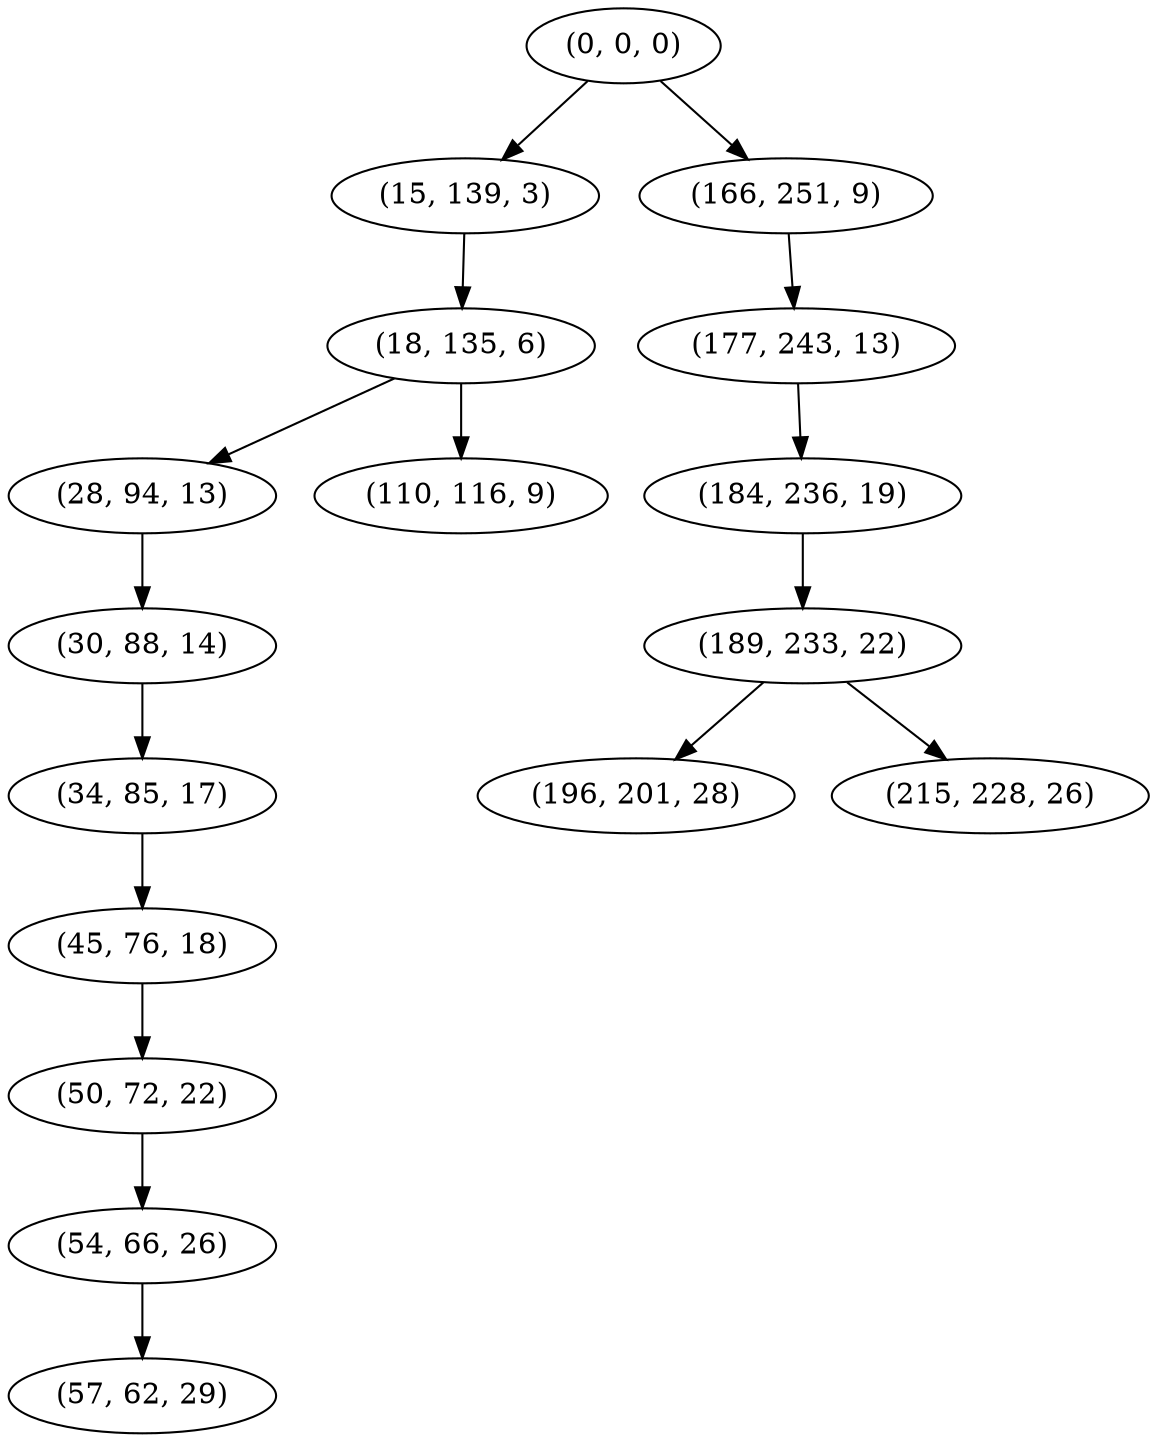 digraph tree {
    "(0, 0, 0)";
    "(15, 139, 3)";
    "(18, 135, 6)";
    "(28, 94, 13)";
    "(30, 88, 14)";
    "(34, 85, 17)";
    "(45, 76, 18)";
    "(50, 72, 22)";
    "(54, 66, 26)";
    "(57, 62, 29)";
    "(110, 116, 9)";
    "(166, 251, 9)";
    "(177, 243, 13)";
    "(184, 236, 19)";
    "(189, 233, 22)";
    "(196, 201, 28)";
    "(215, 228, 26)";
    "(0, 0, 0)" -> "(15, 139, 3)";
    "(0, 0, 0)" -> "(166, 251, 9)";
    "(15, 139, 3)" -> "(18, 135, 6)";
    "(18, 135, 6)" -> "(28, 94, 13)";
    "(18, 135, 6)" -> "(110, 116, 9)";
    "(28, 94, 13)" -> "(30, 88, 14)";
    "(30, 88, 14)" -> "(34, 85, 17)";
    "(34, 85, 17)" -> "(45, 76, 18)";
    "(45, 76, 18)" -> "(50, 72, 22)";
    "(50, 72, 22)" -> "(54, 66, 26)";
    "(54, 66, 26)" -> "(57, 62, 29)";
    "(166, 251, 9)" -> "(177, 243, 13)";
    "(177, 243, 13)" -> "(184, 236, 19)";
    "(184, 236, 19)" -> "(189, 233, 22)";
    "(189, 233, 22)" -> "(196, 201, 28)";
    "(189, 233, 22)" -> "(215, 228, 26)";
}
